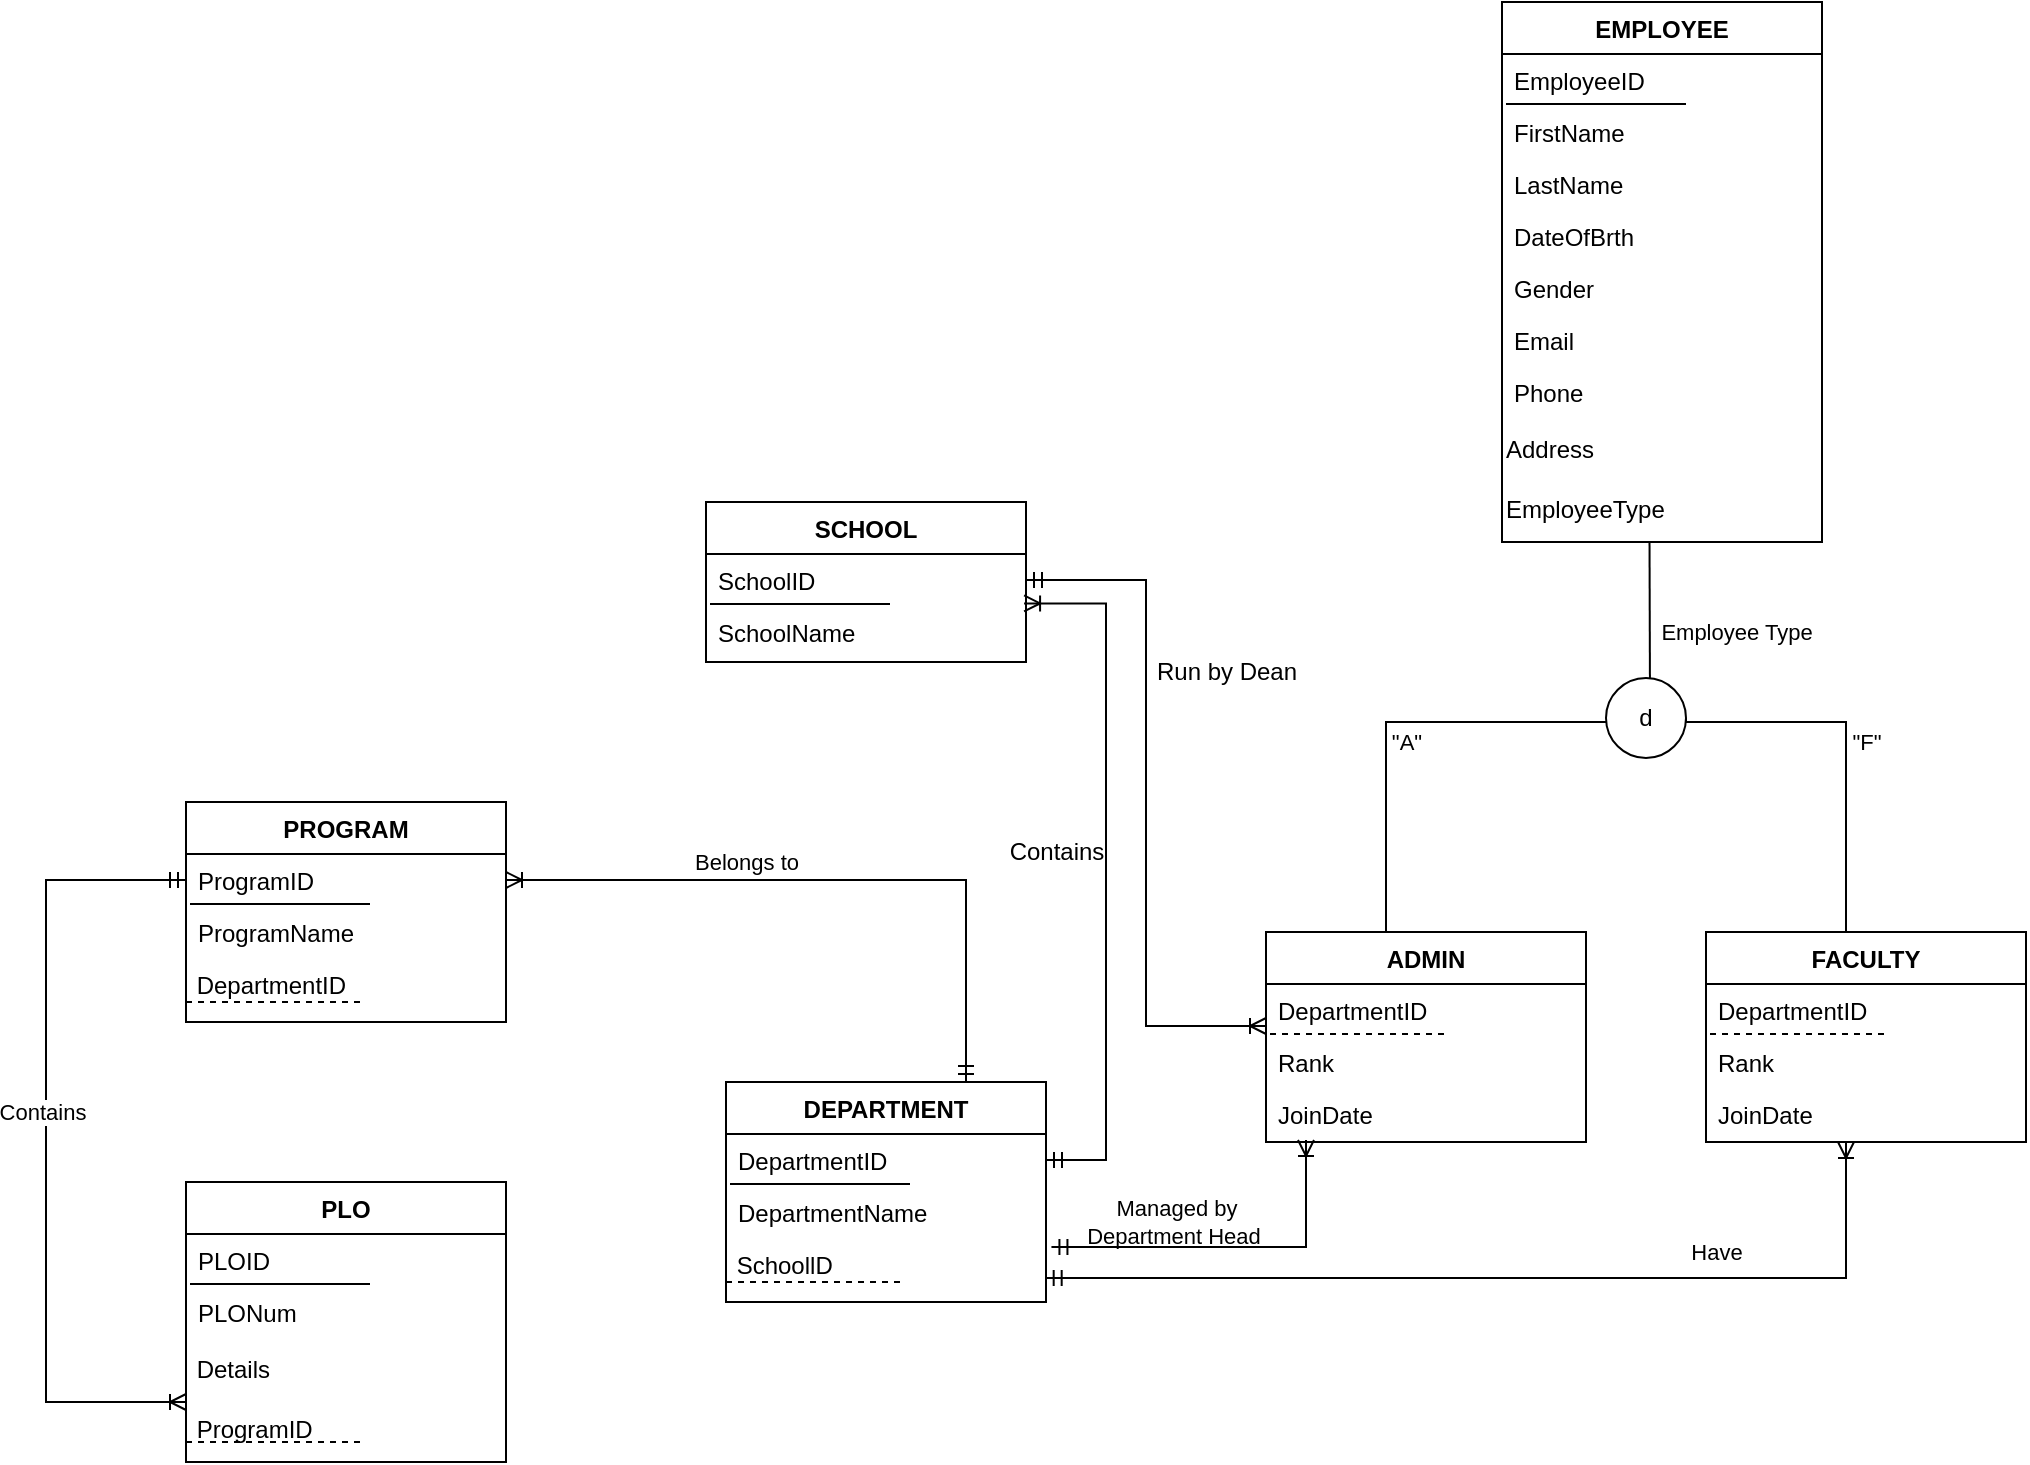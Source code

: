 <mxfile version="20.6.0" type="github">
  <diagram id="C5RBs43oDa-KdzZeNtuy" name="Page-1">
    <mxGraphModel dx="2074" dy="699" grid="1" gridSize="10" guides="1" tooltips="1" connect="1" arrows="1" fold="1" page="1" pageScale="1" pageWidth="827" pageHeight="1169" math="0" shadow="0">
      <root>
        <mxCell id="WIyWlLk6GJQsqaUBKTNV-0" />
        <mxCell id="WIyWlLk6GJQsqaUBKTNV-1" parent="WIyWlLk6GJQsqaUBKTNV-0" />
        <mxCell id="CyVpAFa2aRogbyEzgi_W-59" value="EMPLOYEE" style="swimlane;fontStyle=1;align=center;verticalAlign=top;childLayout=stackLayout;horizontal=1;startSize=26;horizontalStack=0;resizeParent=1;resizeLast=0;collapsible=1;marginBottom=0;rounded=0;shadow=0;strokeWidth=1;" vertex="1" parent="WIyWlLk6GJQsqaUBKTNV-1">
          <mxGeometry x="508" y="120" width="160" height="270" as="geometry">
            <mxRectangle x="550" y="140" width="160" height="26" as="alternateBounds" />
          </mxGeometry>
        </mxCell>
        <mxCell id="CyVpAFa2aRogbyEzgi_W-60" value="EmployeeID" style="text;align=left;verticalAlign=top;spacingLeft=4;spacingRight=4;overflow=hidden;rotatable=0;points=[[0,0.5],[1,0.5]];portConstraint=eastwest;" vertex="1" parent="CyVpAFa2aRogbyEzgi_W-59">
          <mxGeometry y="26" width="160" height="26" as="geometry" />
        </mxCell>
        <mxCell id="CyVpAFa2aRogbyEzgi_W-61" value="" style="endArrow=none;html=1;rounded=0;" edge="1" parent="CyVpAFa2aRogbyEzgi_W-59">
          <mxGeometry width="50" height="50" relative="1" as="geometry">
            <mxPoint x="2" y="51" as="sourcePoint" />
            <mxPoint x="92" y="51" as="targetPoint" />
          </mxGeometry>
        </mxCell>
        <mxCell id="CyVpAFa2aRogbyEzgi_W-62" value="FirstName" style="text;align=left;verticalAlign=top;spacingLeft=4;spacingRight=4;overflow=hidden;rotatable=0;points=[[0,0.5],[1,0.5]];portConstraint=eastwest;rounded=0;shadow=0;html=0;" vertex="1" parent="CyVpAFa2aRogbyEzgi_W-59">
          <mxGeometry y="52" width="160" height="26" as="geometry" />
        </mxCell>
        <mxCell id="CyVpAFa2aRogbyEzgi_W-63" value="LastName" style="text;align=left;verticalAlign=top;spacingLeft=4;spacingRight=4;overflow=hidden;rotatable=0;points=[[0,0.5],[1,0.5]];portConstraint=eastwest;rounded=0;shadow=0;html=0;" vertex="1" parent="CyVpAFa2aRogbyEzgi_W-59">
          <mxGeometry y="78" width="160" height="26" as="geometry" />
        </mxCell>
        <mxCell id="CyVpAFa2aRogbyEzgi_W-64" value="DateOfBrth" style="text;align=left;verticalAlign=top;spacingLeft=4;spacingRight=4;overflow=hidden;rotatable=0;points=[[0,0.5],[1,0.5]];portConstraint=eastwest;rounded=0;shadow=0;html=0;" vertex="1" parent="CyVpAFa2aRogbyEzgi_W-59">
          <mxGeometry y="104" width="160" height="26" as="geometry" />
        </mxCell>
        <mxCell id="CyVpAFa2aRogbyEzgi_W-65" value="Gender&#xa;" style="text;align=left;verticalAlign=top;spacingLeft=4;spacingRight=4;overflow=hidden;rotatable=0;points=[[0,0.5],[1,0.5]];portConstraint=eastwest;rounded=0;shadow=0;html=0;" vertex="1" parent="CyVpAFa2aRogbyEzgi_W-59">
          <mxGeometry y="130" width="160" height="26" as="geometry" />
        </mxCell>
        <mxCell id="CyVpAFa2aRogbyEzgi_W-66" value="Email" style="text;align=left;verticalAlign=top;spacingLeft=4;spacingRight=4;overflow=hidden;rotatable=0;points=[[0,0.5],[1,0.5]];portConstraint=eastwest;" vertex="1" parent="CyVpAFa2aRogbyEzgi_W-59">
          <mxGeometry y="156" width="160" height="26" as="geometry" />
        </mxCell>
        <mxCell id="CyVpAFa2aRogbyEzgi_W-67" value="Phone" style="text;align=left;verticalAlign=top;spacingLeft=4;spacingRight=4;overflow=hidden;rotatable=0;points=[[0,0.5],[1,0.5]];portConstraint=eastwest;" vertex="1" parent="CyVpAFa2aRogbyEzgi_W-59">
          <mxGeometry y="182" width="160" height="28" as="geometry" />
        </mxCell>
        <mxCell id="CyVpAFa2aRogbyEzgi_W-68" value="Address" style="text;html=1;align=left;verticalAlign=top;resizable=0;points=[];autosize=1;strokeColor=none;fillColor=none;" vertex="1" parent="CyVpAFa2aRogbyEzgi_W-59">
          <mxGeometry y="210" width="160" height="30" as="geometry" />
        </mxCell>
        <mxCell id="CyVpAFa2aRogbyEzgi_W-69" value="EmployeeType" style="text;html=1;align=left;verticalAlign=top;resizable=0;points=[];autosize=1;strokeColor=none;fillColor=none;" vertex="1" parent="CyVpAFa2aRogbyEzgi_W-59">
          <mxGeometry y="240" width="160" height="30" as="geometry" />
        </mxCell>
        <mxCell id="CyVpAFa2aRogbyEzgi_W-70" value="" style="endArrow=none;html=1;rounded=0;entryX=0.461;entryY=0.994;entryDx=0;entryDy=0;entryPerimeter=0;" edge="1" parent="WIyWlLk6GJQsqaUBKTNV-1" target="CyVpAFa2aRogbyEzgi_W-69">
          <mxGeometry width="50" height="50" relative="1" as="geometry">
            <mxPoint x="582" y="470" as="sourcePoint" />
            <mxPoint x="630" y="410" as="targetPoint" />
          </mxGeometry>
        </mxCell>
        <mxCell id="CyVpAFa2aRogbyEzgi_W-71" value="d" style="ellipse;whiteSpace=wrap;html=1;aspect=fixed;" vertex="1" parent="WIyWlLk6GJQsqaUBKTNV-1">
          <mxGeometry x="560" y="458" width="40" height="40" as="geometry" />
        </mxCell>
        <mxCell id="CyVpAFa2aRogbyEzgi_W-72" value="" style="endArrow=none;html=1;rounded=0;edgeStyle=orthogonalEdgeStyle;entryX=0;entryY=0.55;entryDx=0;entryDy=0;entryPerimeter=0;" edge="1" parent="WIyWlLk6GJQsqaUBKTNV-1" target="CyVpAFa2aRogbyEzgi_W-71">
          <mxGeometry width="50" height="50" relative="1" as="geometry">
            <mxPoint x="450" y="590" as="sourcePoint" />
            <mxPoint x="550" y="480" as="targetPoint" />
            <Array as="points">
              <mxPoint x="450" y="480" />
            </Array>
          </mxGeometry>
        </mxCell>
        <mxCell id="CyVpAFa2aRogbyEzgi_W-73" value="ADMIN" style="swimlane;fontStyle=1;align=center;verticalAlign=top;childLayout=stackLayout;horizontal=1;startSize=26;horizontalStack=0;resizeParent=1;resizeLast=0;collapsible=1;marginBottom=0;rounded=0;shadow=0;strokeWidth=1;" vertex="1" parent="WIyWlLk6GJQsqaUBKTNV-1">
          <mxGeometry x="390" y="585" width="160" height="105" as="geometry">
            <mxRectangle x="550" y="140" width="160" height="26" as="alternateBounds" />
          </mxGeometry>
        </mxCell>
        <mxCell id="CyVpAFa2aRogbyEzgi_W-74" value="DepartmentID" style="text;align=left;verticalAlign=top;spacingLeft=4;spacingRight=4;overflow=hidden;rotatable=0;points=[[0,0.5],[1,0.5]];portConstraint=eastwest;" vertex="1" parent="CyVpAFa2aRogbyEzgi_W-73">
          <mxGeometry y="26" width="160" height="26" as="geometry" />
        </mxCell>
        <mxCell id="CyVpAFa2aRogbyEzgi_W-75" value="" style="endArrow=none;html=1;rounded=0;dashed=1;" edge="1" parent="CyVpAFa2aRogbyEzgi_W-73">
          <mxGeometry width="50" height="50" relative="1" as="geometry">
            <mxPoint x="2" y="51" as="sourcePoint" />
            <mxPoint x="92" y="51" as="targetPoint" />
          </mxGeometry>
        </mxCell>
        <mxCell id="CyVpAFa2aRogbyEzgi_W-76" value="Rank" style="text;align=left;verticalAlign=top;spacingLeft=4;spacingRight=4;overflow=hidden;rotatable=0;points=[[0,0.5],[1,0.5]];portConstraint=eastwest;rounded=0;shadow=0;html=0;" vertex="1" parent="CyVpAFa2aRogbyEzgi_W-73">
          <mxGeometry y="52" width="160" height="26" as="geometry" />
        </mxCell>
        <mxCell id="CyVpAFa2aRogbyEzgi_W-77" value="JoinDate " style="text;align=left;verticalAlign=top;spacingLeft=4;spacingRight=4;overflow=hidden;rotatable=0;points=[[0,0.5],[1,0.5]];portConstraint=eastwest;rounded=0;shadow=0;html=0;" vertex="1" parent="CyVpAFa2aRogbyEzgi_W-73">
          <mxGeometry y="78" width="160" height="26" as="geometry" />
        </mxCell>
        <mxCell id="CyVpAFa2aRogbyEzgi_W-78" value="FACULTY" style="swimlane;fontStyle=1;align=center;verticalAlign=top;childLayout=stackLayout;horizontal=1;startSize=26;horizontalStack=0;resizeParent=1;resizeLast=0;collapsible=1;marginBottom=0;rounded=0;shadow=0;strokeWidth=1;" vertex="1" parent="WIyWlLk6GJQsqaUBKTNV-1">
          <mxGeometry x="610" y="585" width="160" height="105" as="geometry">
            <mxRectangle x="550" y="140" width="160" height="26" as="alternateBounds" />
          </mxGeometry>
        </mxCell>
        <mxCell id="CyVpAFa2aRogbyEzgi_W-79" value="DepartmentID" style="text;align=left;verticalAlign=top;spacingLeft=4;spacingRight=4;overflow=hidden;rotatable=0;points=[[0,0.5],[1,0.5]];portConstraint=eastwest;" vertex="1" parent="CyVpAFa2aRogbyEzgi_W-78">
          <mxGeometry y="26" width="160" height="26" as="geometry" />
        </mxCell>
        <mxCell id="CyVpAFa2aRogbyEzgi_W-80" value="" style="endArrow=none;html=1;rounded=0;dashed=1;" edge="1" parent="CyVpAFa2aRogbyEzgi_W-78">
          <mxGeometry width="50" height="50" relative="1" as="geometry">
            <mxPoint x="2" y="51" as="sourcePoint" />
            <mxPoint x="92" y="51" as="targetPoint" />
          </mxGeometry>
        </mxCell>
        <mxCell id="CyVpAFa2aRogbyEzgi_W-81" value="Rank" style="text;align=left;verticalAlign=top;spacingLeft=4;spacingRight=4;overflow=hidden;rotatable=0;points=[[0,0.5],[1,0.5]];portConstraint=eastwest;rounded=0;shadow=0;html=0;" vertex="1" parent="CyVpAFa2aRogbyEzgi_W-78">
          <mxGeometry y="52" width="160" height="26" as="geometry" />
        </mxCell>
        <mxCell id="CyVpAFa2aRogbyEzgi_W-82" value="JoinDate " style="text;align=left;verticalAlign=top;spacingLeft=4;spacingRight=4;overflow=hidden;rotatable=0;points=[[0,0.5],[1,0.5]];portConstraint=eastwest;rounded=0;shadow=0;html=0;" vertex="1" parent="CyVpAFa2aRogbyEzgi_W-78">
          <mxGeometry y="78" width="160" height="26" as="geometry" />
        </mxCell>
        <mxCell id="CyVpAFa2aRogbyEzgi_W-83" value="" style="endArrow=none;html=1;rounded=0;edgeStyle=orthogonalEdgeStyle;entryX=1;entryY=0.5;entryDx=0;entryDy=0;" edge="1" parent="WIyWlLk6GJQsqaUBKTNV-1" target="CyVpAFa2aRogbyEzgi_W-71">
          <mxGeometry width="50" height="50" relative="1" as="geometry">
            <mxPoint x="680" y="585" as="sourcePoint" />
            <mxPoint x="790" y="475" as="targetPoint" />
            <Array as="points">
              <mxPoint x="680" y="480" />
              <mxPoint x="600" y="480" />
            </Array>
          </mxGeometry>
        </mxCell>
        <mxCell id="CyVpAFa2aRogbyEzgi_W-84" value="SCHOOL" style="swimlane;fontStyle=1;align=center;verticalAlign=top;childLayout=stackLayout;horizontal=1;startSize=26;horizontalStack=0;resizeParent=1;resizeLast=0;collapsible=1;marginBottom=0;rounded=0;shadow=0;strokeWidth=1;" vertex="1" parent="WIyWlLk6GJQsqaUBKTNV-1">
          <mxGeometry x="110" y="370" width="160" height="80" as="geometry">
            <mxRectangle x="550" y="140" width="160" height="26" as="alternateBounds" />
          </mxGeometry>
        </mxCell>
        <mxCell id="CyVpAFa2aRogbyEzgi_W-85" value="SchoolID" style="text;align=left;verticalAlign=top;spacingLeft=4;spacingRight=4;overflow=hidden;rotatable=0;points=[[0,0.5],[1,0.5]];portConstraint=eastwest;" vertex="1" parent="CyVpAFa2aRogbyEzgi_W-84">
          <mxGeometry y="26" width="160" height="26" as="geometry" />
        </mxCell>
        <mxCell id="CyVpAFa2aRogbyEzgi_W-86" value="" style="endArrow=none;html=1;rounded=0;" edge="1" parent="CyVpAFa2aRogbyEzgi_W-84">
          <mxGeometry width="50" height="50" relative="1" as="geometry">
            <mxPoint x="2" y="51" as="sourcePoint" />
            <mxPoint x="92" y="51" as="targetPoint" />
          </mxGeometry>
        </mxCell>
        <mxCell id="CyVpAFa2aRogbyEzgi_W-87" value="SchoolName" style="text;align=left;verticalAlign=top;spacingLeft=4;spacingRight=4;overflow=hidden;rotatable=0;points=[[0,0.5],[1,0.5]];portConstraint=eastwest;rounded=0;shadow=0;html=0;" vertex="1" parent="CyVpAFa2aRogbyEzgi_W-84">
          <mxGeometry y="52" width="160" height="26" as="geometry" />
        </mxCell>
        <mxCell id="CyVpAFa2aRogbyEzgi_W-88" value="" style="endArrow=ERoneToMany;html=1;rounded=0;edgeStyle=elbowEdgeStyle;exitX=1;exitY=0.5;exitDx=0;exitDy=0;startArrow=ERmandOne;startFill=0;endFill=0;" edge="1" parent="WIyWlLk6GJQsqaUBKTNV-1" source="CyVpAFa2aRogbyEzgi_W-85">
          <mxGeometry width="50" height="50" relative="1" as="geometry">
            <mxPoint x="390" y="470" as="sourcePoint" />
            <mxPoint x="390" y="632" as="targetPoint" />
          </mxGeometry>
        </mxCell>
        <mxCell id="CyVpAFa2aRogbyEzgi_W-89" value="Run by Dean" style="text;html=1;align=center;verticalAlign=middle;resizable=0;points=[];autosize=1;strokeColor=none;fillColor=none;" vertex="1" parent="WIyWlLk6GJQsqaUBKTNV-1">
          <mxGeometry x="325" y="440" width="90" height="30" as="geometry" />
        </mxCell>
        <mxCell id="CyVpAFa2aRogbyEzgi_W-90" value="DEPARTMENT" style="swimlane;fontStyle=1;align=center;verticalAlign=top;childLayout=stackLayout;horizontal=1;startSize=26;horizontalStack=0;resizeParent=1;resizeLast=0;collapsible=1;marginBottom=0;rounded=0;shadow=0;strokeWidth=1;" vertex="1" parent="WIyWlLk6GJQsqaUBKTNV-1">
          <mxGeometry x="120" y="660" width="160" height="110" as="geometry">
            <mxRectangle x="550" y="140" width="160" height="26" as="alternateBounds" />
          </mxGeometry>
        </mxCell>
        <mxCell id="CyVpAFa2aRogbyEzgi_W-91" value="DepartmentID" style="text;align=left;verticalAlign=top;spacingLeft=4;spacingRight=4;overflow=hidden;rotatable=0;points=[[0,0.5],[1,0.5]];portConstraint=eastwest;" vertex="1" parent="CyVpAFa2aRogbyEzgi_W-90">
          <mxGeometry y="26" width="160" height="26" as="geometry" />
        </mxCell>
        <mxCell id="CyVpAFa2aRogbyEzgi_W-92" value="" style="endArrow=none;html=1;rounded=0;" edge="1" parent="CyVpAFa2aRogbyEzgi_W-90">
          <mxGeometry width="50" height="50" relative="1" as="geometry">
            <mxPoint x="2" y="51" as="sourcePoint" />
            <mxPoint x="92" y="51" as="targetPoint" />
          </mxGeometry>
        </mxCell>
        <mxCell id="CyVpAFa2aRogbyEzgi_W-93" value="DepartmentName" style="text;align=left;verticalAlign=top;spacingLeft=4;spacingRight=4;overflow=hidden;rotatable=0;points=[[0,0.5],[1,0.5]];portConstraint=eastwest;rounded=0;shadow=0;html=0;" vertex="1" parent="CyVpAFa2aRogbyEzgi_W-90">
          <mxGeometry y="52" width="160" height="26" as="geometry" />
        </mxCell>
        <mxCell id="CyVpAFa2aRogbyEzgi_W-94" value="&amp;nbsp;SchoollD" style="text;html=1;align=left;verticalAlign=top;resizable=0;points=[];autosize=1;strokeColor=none;fillColor=none;" vertex="1" parent="CyVpAFa2aRogbyEzgi_W-90">
          <mxGeometry y="78" width="160" height="30" as="geometry" />
        </mxCell>
        <mxCell id="CyVpAFa2aRogbyEzgi_W-95" value="" style="endArrow=none;dashed=1;html=1;rounded=0;" edge="1" parent="CyVpAFa2aRogbyEzgi_W-90">
          <mxGeometry width="50" height="50" relative="1" as="geometry">
            <mxPoint y="100" as="sourcePoint" />
            <mxPoint x="90" y="100" as="targetPoint" />
            <Array as="points" />
          </mxGeometry>
        </mxCell>
        <mxCell id="CyVpAFa2aRogbyEzgi_W-96" value="" style="endArrow=ERoneToMany;html=1;rounded=0;edgeStyle=elbowEdgeStyle;entryX=0.994;entryY=0.951;entryDx=0;entryDy=0;entryPerimeter=0;exitX=1;exitY=0.5;exitDx=0;exitDy=0;startArrow=ERmandOne;startFill=0;endFill=0;" edge="1" parent="WIyWlLk6GJQsqaUBKTNV-1" source="CyVpAFa2aRogbyEzgi_W-91" target="CyVpAFa2aRogbyEzgi_W-85">
          <mxGeometry width="50" height="50" relative="1" as="geometry">
            <mxPoint x="330" y="680" as="sourcePoint" />
            <mxPoint x="290" y="430" as="targetPoint" />
            <Array as="points">
              <mxPoint x="310" y="560" />
            </Array>
          </mxGeometry>
        </mxCell>
        <mxCell id="CyVpAFa2aRogbyEzgi_W-97" value="Contains" style="text;html=1;align=center;verticalAlign=middle;resizable=0;points=[];autosize=1;strokeColor=none;fillColor=none;" vertex="1" parent="WIyWlLk6GJQsqaUBKTNV-1">
          <mxGeometry x="250" y="530" width="70" height="30" as="geometry" />
        </mxCell>
        <mxCell id="CyVpAFa2aRogbyEzgi_W-98" value="" style="endArrow=ERoneToMany;html=1;rounded=0;edgeStyle=elbowEdgeStyle;startArrow=ERmandOne;startFill=0;endFill=0;exitX=1.017;exitY=0.152;exitDx=0;exitDy=0;exitPerimeter=0;" edge="1" parent="WIyWlLk6GJQsqaUBKTNV-1" source="CyVpAFa2aRogbyEzgi_W-94" target="CyVpAFa2aRogbyEzgi_W-77">
          <mxGeometry width="50" height="50" relative="1" as="geometry">
            <mxPoint x="290" y="730" as="sourcePoint" />
            <mxPoint x="445.52" y="710" as="targetPoint" />
            <Array as="points">
              <mxPoint x="410" y="750" />
              <mxPoint x="440" y="740" />
              <mxPoint x="440" y="760" />
              <mxPoint x="450" y="879.27" />
            </Array>
          </mxGeometry>
        </mxCell>
        <mxCell id="CyVpAFa2aRogbyEzgi_W-99" value="Managed by &lt;br style=&quot;font-size: 11px;&quot;&gt;Department Head&amp;nbsp;" style="text;html=1;align=center;verticalAlign=middle;resizable=0;points=[];autosize=1;strokeColor=none;fillColor=none;fontSize=11;" vertex="1" parent="WIyWlLk6GJQsqaUBKTNV-1">
          <mxGeometry x="290" y="710" width="110" height="40" as="geometry" />
        </mxCell>
        <mxCell id="CyVpAFa2aRogbyEzgi_W-100" value="" style="endArrow=ERoneToMany;html=1;rounded=0;edgeStyle=elbowEdgeStyle;startArrow=ERmandOne;startFill=0;endFill=0;exitX=0.999;exitY=0.667;exitDx=0;exitDy=0;exitPerimeter=0;" edge="1" parent="WIyWlLk6GJQsqaUBKTNV-1" source="CyVpAFa2aRogbyEzgi_W-94">
          <mxGeometry width="50" height="50" relative="1" as="geometry">
            <mxPoint x="292.72" y="742.56" as="sourcePoint" />
            <mxPoint x="680" y="690" as="targetPoint" />
            <Array as="points">
              <mxPoint x="680" y="780" />
              <mxPoint x="420" y="750" />
              <mxPoint x="450" y="750" />
              <mxPoint x="450" y="770" />
              <mxPoint x="460" y="889.27" />
            </Array>
          </mxGeometry>
        </mxCell>
        <mxCell id="CyVpAFa2aRogbyEzgi_W-101" value="Have" style="text;html=1;align=center;verticalAlign=middle;resizable=0;points=[];autosize=1;strokeColor=none;fillColor=none;fontSize=11;" vertex="1" parent="WIyWlLk6GJQsqaUBKTNV-1">
          <mxGeometry x="590" y="730" width="50" height="30" as="geometry" />
        </mxCell>
        <mxCell id="CyVpAFa2aRogbyEzgi_W-102" value="PROGRAM" style="swimlane;fontStyle=1;align=center;verticalAlign=top;childLayout=stackLayout;horizontal=1;startSize=26;horizontalStack=0;resizeParent=1;resizeLast=0;collapsible=1;marginBottom=0;rounded=0;shadow=0;strokeWidth=1;" vertex="1" parent="WIyWlLk6GJQsqaUBKTNV-1">
          <mxGeometry x="-150" y="520" width="160" height="110" as="geometry">
            <mxRectangle x="550" y="140" width="160" height="26" as="alternateBounds" />
          </mxGeometry>
        </mxCell>
        <mxCell id="CyVpAFa2aRogbyEzgi_W-103" value="ProgramID" style="text;align=left;verticalAlign=top;spacingLeft=4;spacingRight=4;overflow=hidden;rotatable=0;points=[[0,0.5],[1,0.5]];portConstraint=eastwest;" vertex="1" parent="CyVpAFa2aRogbyEzgi_W-102">
          <mxGeometry y="26" width="160" height="26" as="geometry" />
        </mxCell>
        <mxCell id="CyVpAFa2aRogbyEzgi_W-104" value="" style="endArrow=none;html=1;rounded=0;" edge="1" parent="CyVpAFa2aRogbyEzgi_W-102">
          <mxGeometry width="50" height="50" relative="1" as="geometry">
            <mxPoint x="2" y="51" as="sourcePoint" />
            <mxPoint x="92" y="51" as="targetPoint" />
          </mxGeometry>
        </mxCell>
        <mxCell id="CyVpAFa2aRogbyEzgi_W-105" value="ProgramName" style="text;align=left;verticalAlign=top;spacingLeft=4;spacingRight=4;overflow=hidden;rotatable=0;points=[[0,0.5],[1,0.5]];portConstraint=eastwest;rounded=0;shadow=0;html=0;" vertex="1" parent="CyVpAFa2aRogbyEzgi_W-102">
          <mxGeometry y="52" width="160" height="26" as="geometry" />
        </mxCell>
        <mxCell id="CyVpAFa2aRogbyEzgi_W-106" value="&amp;nbsp;DepartmentID" style="text;html=1;align=left;verticalAlign=top;resizable=0;points=[];autosize=1;strokeColor=none;fillColor=none;" vertex="1" parent="CyVpAFa2aRogbyEzgi_W-102">
          <mxGeometry y="78" width="160" height="30" as="geometry" />
        </mxCell>
        <mxCell id="CyVpAFa2aRogbyEzgi_W-107" value="" style="endArrow=none;dashed=1;html=1;rounded=0;" edge="1" parent="CyVpAFa2aRogbyEzgi_W-102">
          <mxGeometry width="50" height="50" relative="1" as="geometry">
            <mxPoint y="100" as="sourcePoint" />
            <mxPoint x="90" y="100" as="targetPoint" />
            <Array as="points" />
          </mxGeometry>
        </mxCell>
        <mxCell id="CyVpAFa2aRogbyEzgi_W-108" value="" style="endArrow=ERoneToMany;html=1;rounded=0;edgeStyle=elbowEdgeStyle;startArrow=ERmandOne;startFill=0;endFill=0;entryX=1;entryY=0.5;entryDx=0;entryDy=0;exitX=0.75;exitY=0;exitDx=0;exitDy=0;" edge="1" parent="WIyWlLk6GJQsqaUBKTNV-1" source="CyVpAFa2aRogbyEzgi_W-90" target="CyVpAFa2aRogbyEzgi_W-103">
          <mxGeometry width="50" height="50" relative="1" as="geometry">
            <mxPoint x="240" y="620" as="sourcePoint" />
            <mxPoint x="240" y="541" as="targetPoint" />
            <Array as="points">
              <mxPoint x="240" y="570" />
              <mxPoint x="270" y="592" />
              <mxPoint x="270" y="612" />
              <mxPoint x="280" y="731.27" />
            </Array>
          </mxGeometry>
        </mxCell>
        <mxCell id="CyVpAFa2aRogbyEzgi_W-109" value="Belongs to" style="text;html=1;align=center;verticalAlign=middle;resizable=0;points=[];autosize=1;strokeColor=none;fillColor=none;fontSize=11;" vertex="1" parent="WIyWlLk6GJQsqaUBKTNV-1">
          <mxGeometry x="90" y="535" width="80" height="30" as="geometry" />
        </mxCell>
        <mxCell id="CyVpAFa2aRogbyEzgi_W-110" value="Employee Type" style="text;html=1;align=center;verticalAlign=middle;resizable=0;points=[];autosize=1;strokeColor=none;fillColor=none;fontSize=11;" vertex="1" parent="WIyWlLk6GJQsqaUBKTNV-1">
          <mxGeometry x="575" y="420" width="100" height="30" as="geometry" />
        </mxCell>
        <mxCell id="CyVpAFa2aRogbyEzgi_W-111" value="&quot;A&quot;" style="text;html=1;align=center;verticalAlign=middle;resizable=0;points=[];autosize=1;strokeColor=none;fillColor=none;fontSize=11;" vertex="1" parent="WIyWlLk6GJQsqaUBKTNV-1">
          <mxGeometry x="440" y="475" width="40" height="30" as="geometry" />
        </mxCell>
        <mxCell id="CyVpAFa2aRogbyEzgi_W-112" value="&quot;F&quot;" style="text;html=1;align=center;verticalAlign=middle;resizable=0;points=[];autosize=1;strokeColor=none;fillColor=none;fontSize=11;" vertex="1" parent="WIyWlLk6GJQsqaUBKTNV-1">
          <mxGeometry x="670" y="475" width="40" height="30" as="geometry" />
        </mxCell>
        <mxCell id="CyVpAFa2aRogbyEzgi_W-113" value="PLO" style="swimlane;fontStyle=1;align=center;verticalAlign=top;childLayout=stackLayout;horizontal=1;startSize=26;horizontalStack=0;resizeParent=1;resizeLast=0;collapsible=1;marginBottom=0;rounded=0;shadow=0;strokeWidth=1;" vertex="1" parent="WIyWlLk6GJQsqaUBKTNV-1">
          <mxGeometry x="-150" y="710" width="160" height="140" as="geometry">
            <mxRectangle x="550" y="140" width="160" height="26" as="alternateBounds" />
          </mxGeometry>
        </mxCell>
        <mxCell id="CyVpAFa2aRogbyEzgi_W-114" value="PLOID" style="text;align=left;verticalAlign=top;spacingLeft=4;spacingRight=4;overflow=hidden;rotatable=0;points=[[0,0.5],[1,0.5]];portConstraint=eastwest;" vertex="1" parent="CyVpAFa2aRogbyEzgi_W-113">
          <mxGeometry y="26" width="160" height="26" as="geometry" />
        </mxCell>
        <mxCell id="CyVpAFa2aRogbyEzgi_W-115" value="" style="endArrow=none;html=1;rounded=0;" edge="1" parent="CyVpAFa2aRogbyEzgi_W-113">
          <mxGeometry width="50" height="50" relative="1" as="geometry">
            <mxPoint x="2" y="51" as="sourcePoint" />
            <mxPoint x="92" y="51" as="targetPoint" />
          </mxGeometry>
        </mxCell>
        <mxCell id="CyVpAFa2aRogbyEzgi_W-116" value="PLONum" style="text;align=left;verticalAlign=top;spacingLeft=4;spacingRight=4;overflow=hidden;rotatable=0;points=[[0,0.5],[1,0.5]];portConstraint=eastwest;rounded=0;shadow=0;html=0;" vertex="1" parent="CyVpAFa2aRogbyEzgi_W-113">
          <mxGeometry y="52" width="160" height="28" as="geometry" />
        </mxCell>
        <mxCell id="CyVpAFa2aRogbyEzgi_W-117" value="&amp;nbsp;Details" style="text;html=1;align=left;verticalAlign=top;resizable=0;points=[];autosize=1;strokeColor=none;fillColor=none;" vertex="1" parent="CyVpAFa2aRogbyEzgi_W-113">
          <mxGeometry y="80" width="160" height="30" as="geometry" />
        </mxCell>
        <mxCell id="CyVpAFa2aRogbyEzgi_W-118" value="&amp;nbsp;ProgramID" style="text;html=1;align=left;verticalAlign=top;resizable=0;points=[];autosize=1;strokeColor=none;fillColor=none;" vertex="1" parent="CyVpAFa2aRogbyEzgi_W-113">
          <mxGeometry y="110" width="160" height="30" as="geometry" />
        </mxCell>
        <mxCell id="CyVpAFa2aRogbyEzgi_W-119" value="" style="endArrow=none;dashed=1;html=1;rounded=0;" edge="1" parent="CyVpAFa2aRogbyEzgi_W-113">
          <mxGeometry width="50" height="50" relative="1" as="geometry">
            <mxPoint y="130" as="sourcePoint" />
            <mxPoint x="90" y="130" as="targetPoint" />
            <Array as="points">
              <mxPoint x="50" y="130" />
            </Array>
          </mxGeometry>
        </mxCell>
        <mxCell id="CyVpAFa2aRogbyEzgi_W-120" value="" style="endArrow=ERoneToMany;html=1;rounded=0;edgeStyle=elbowEdgeStyle;exitX=0;exitY=0.5;exitDx=0;exitDy=0;startArrow=ERmandOne;startFill=0;endFill=0;" edge="1" parent="WIyWlLk6GJQsqaUBKTNV-1" source="CyVpAFa2aRogbyEzgi_W-103">
          <mxGeometry width="50" height="50" relative="1" as="geometry">
            <mxPoint x="-310" y="585" as="sourcePoint" />
            <mxPoint x="-150" y="820" as="targetPoint" />
            <Array as="points">
              <mxPoint x="-220" y="660" />
            </Array>
          </mxGeometry>
        </mxCell>
        <mxCell id="CyVpAFa2aRogbyEzgi_W-121" value="Contains" style="edgeLabel;html=1;align=center;verticalAlign=middle;resizable=0;points=[];fontSize=11;" vertex="1" connectable="0" parent="CyVpAFa2aRogbyEzgi_W-120">
          <mxGeometry x="-0.076" y="-2" relative="1" as="geometry">
            <mxPoint as="offset" />
          </mxGeometry>
        </mxCell>
      </root>
    </mxGraphModel>
  </diagram>
</mxfile>
